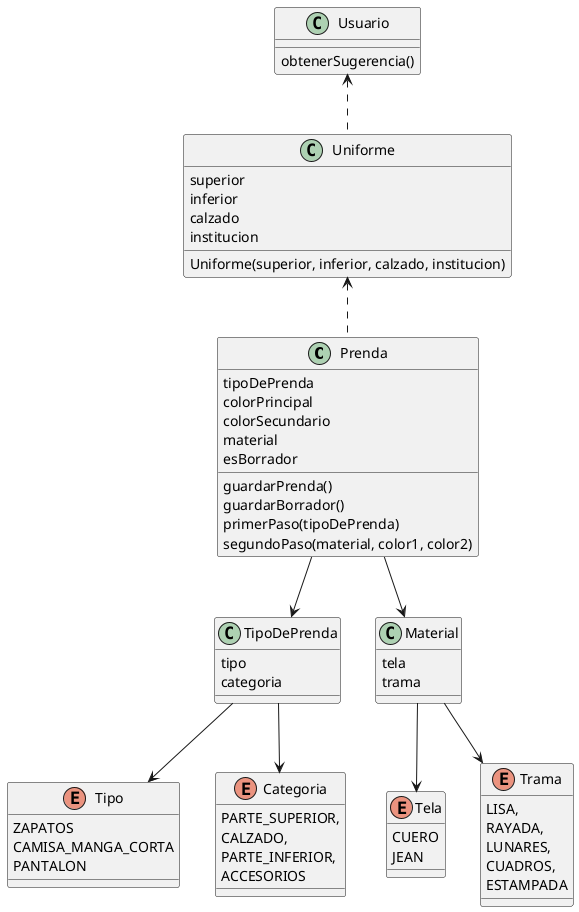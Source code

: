 @startuml

class Prenda {
    tipoDePrenda
    colorPrincipal
    colorSecundario
    material
    esBorrador

    guardarPrenda()
    guardarBorrador()
    primerPaso(tipoDePrenda)
    segundoPaso(material, color1, color2)
}

class TipoDePrenda {
    tipo
    categoria
}

enum Tipo {
    ZAPATOS
    CAMISA_MANGA_CORTA
    PANTALON
}

enum Categoria {
    PARTE_SUPERIOR,
    CALZADO,
    PARTE_INFERIOR,
    ACCESORIOS
}

class Material {
    tela
    trama
}

enum Tela {
    CUERO
    JEAN
}

enum Trama {
    LISA,
    RAYADA,
    LUNARES,
    CUADROS,
    ESTAMPADA
}

Prenda --> TipoDePrenda
Prenda --> Material

Material --> Tela
Material --> Trama

TipoDePrenda --> Tipo
TipoDePrenda --> Categoria


'============= UNIFORME ===============
class Uniforme {
    superior
    inferior
    calzado
    institucion

    Uniforme(superior, inferior, calzado, institucion)
}

class Usuario {
    obtenerSugerencia()
}

Uniforme <.. Prenda
Usuario <.. Uniforme
@enduml